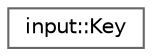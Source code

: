 digraph "Graphical Class Hierarchy"
{
 // LATEX_PDF_SIZE
  bgcolor="transparent";
  edge [fontname=Helvetica,fontsize=10,labelfontname=Helvetica,labelfontsize=10];
  node [fontname=Helvetica,fontsize=10,shape=box,height=0.2,width=0.4];
  rankdir="LR";
  Node0 [id="Node000000",label="input::Key",height=0.2,width=0.4,color="grey40", fillcolor="white", style="filled",URL="$classinput_1_1Key.html",tooltip=" "];
}
